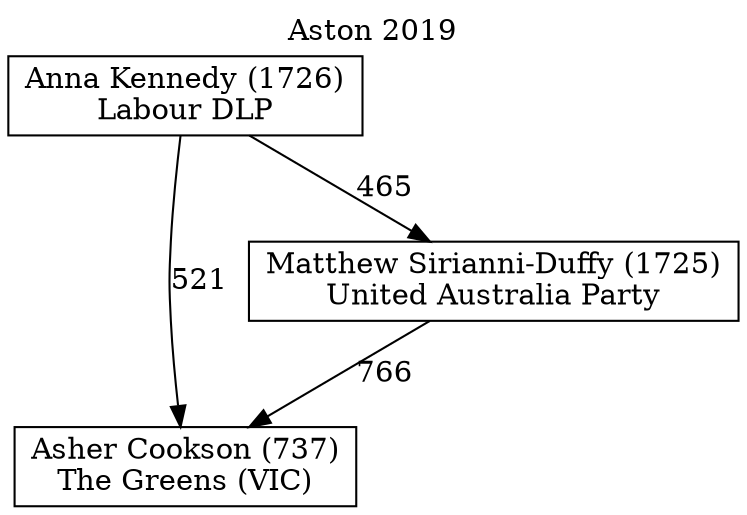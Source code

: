 // House preference flow
digraph "Asher Cookson (737)_Aston_2019" {
	graph [label="Aston 2019" labelloc=t mclimit=10]
	node [shape=box]
	"Anna Kennedy (1726)" [label="Anna Kennedy (1726)
Labour DLP"]
	"Asher Cookson (737)" [label="Asher Cookson (737)
The Greens (VIC)"]
	"Matthew Sirianni-Duffy (1725)" [label="Matthew Sirianni-Duffy (1725)
United Australia Party"]
	"Anna Kennedy (1726)" -> "Asher Cookson (737)" [label=521]
	"Anna Kennedy (1726)" -> "Matthew Sirianni-Duffy (1725)" [label=465]
	"Matthew Sirianni-Duffy (1725)" -> "Asher Cookson (737)" [label=766]
}
